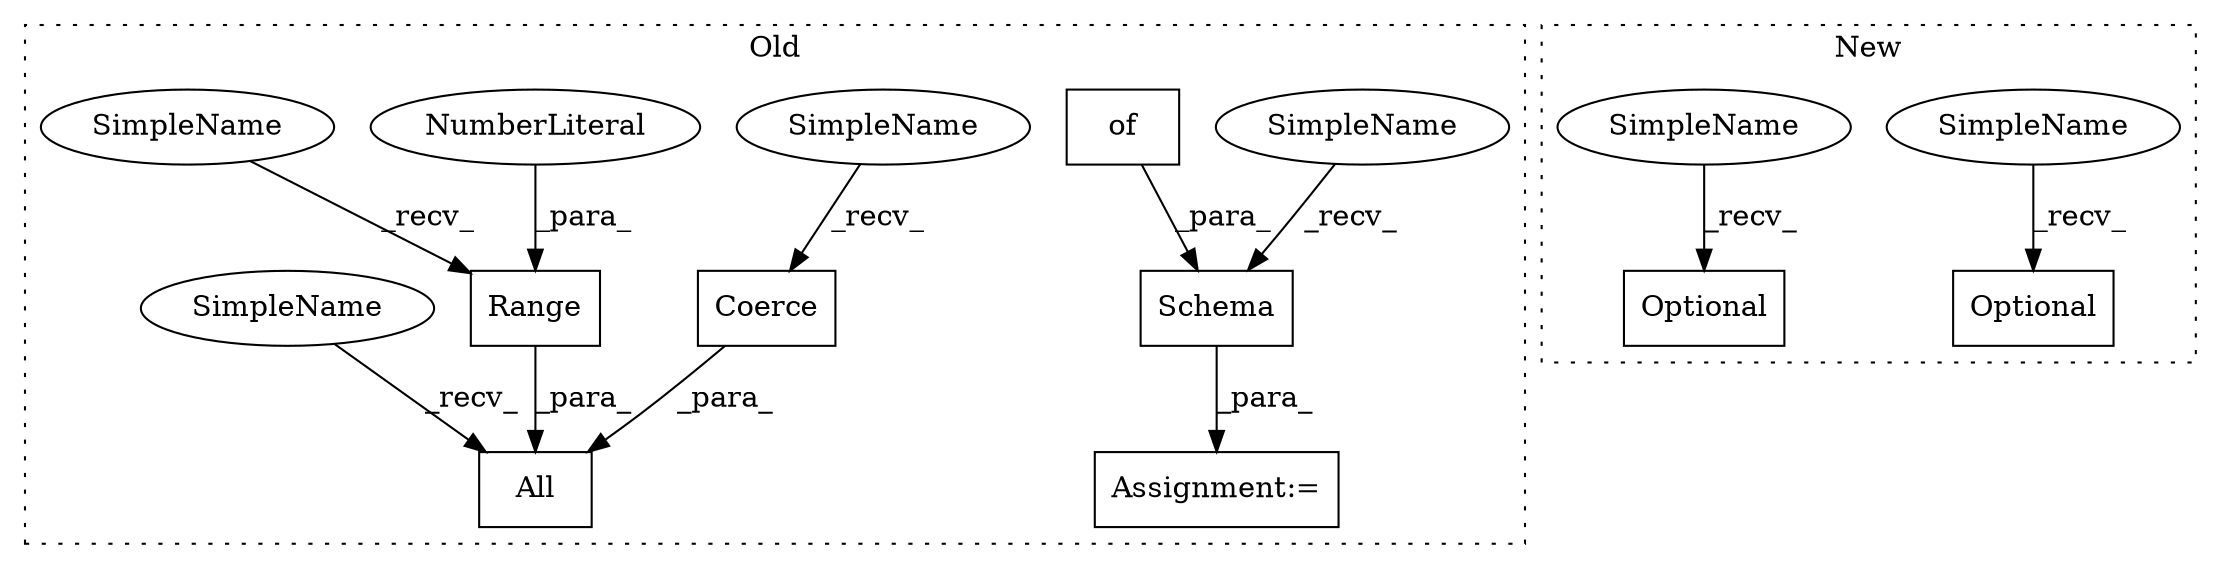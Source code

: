 digraph G {
subgraph cluster0 {
1 [label="Range" a="32" s="2418,2425" l="6,1" shape="box"];
3 [label="All" a="32" s="2380,2426" l="4,1" shape="box"];
4 [label="NumberLiteral" a="34" s="2424" l="1" shape="ellipse"];
5 [label="Coerce" a="32" s="2395,2405" l="7,1" shape="box"];
7 [label="Schema" a="32" s="1784,1896" l="7,1" shape="box"];
8 [label="of" a="32" s="1795,1895" l="3,1" shape="box"];
9 [label="Assignment:=" a="7" s="1772" l="1" shape="box"];
10 [label="SimpleName" a="42" s="1773" l="10" shape="ellipse"];
11 [label="SimpleName" a="42" s="2407" l="10" shape="ellipse"];
12 [label="SimpleName" a="42" s="2369" l="10" shape="ellipse"];
13 [label="SimpleName" a="42" s="2384" l="10" shape="ellipse"];
label = "Old";
style="dotted";
}
subgraph cluster1 {
2 [label="Optional" a="32" s="4981,5019" l="9,1" shape="box"];
6 [label="Optional" a="32" s="3910,3953" l="9,1" shape="box"];
14 [label="SimpleName" a="42" s="4970" l="10" shape="ellipse"];
15 [label="SimpleName" a="42" s="3899" l="10" shape="ellipse"];
label = "New";
style="dotted";
}
1 -> 3 [label="_para_"];
4 -> 1 [label="_para_"];
5 -> 3 [label="_para_"];
7 -> 9 [label="_para_"];
8 -> 7 [label="_para_"];
10 -> 7 [label="_recv_"];
11 -> 1 [label="_recv_"];
12 -> 3 [label="_recv_"];
13 -> 5 [label="_recv_"];
14 -> 2 [label="_recv_"];
15 -> 6 [label="_recv_"];
}